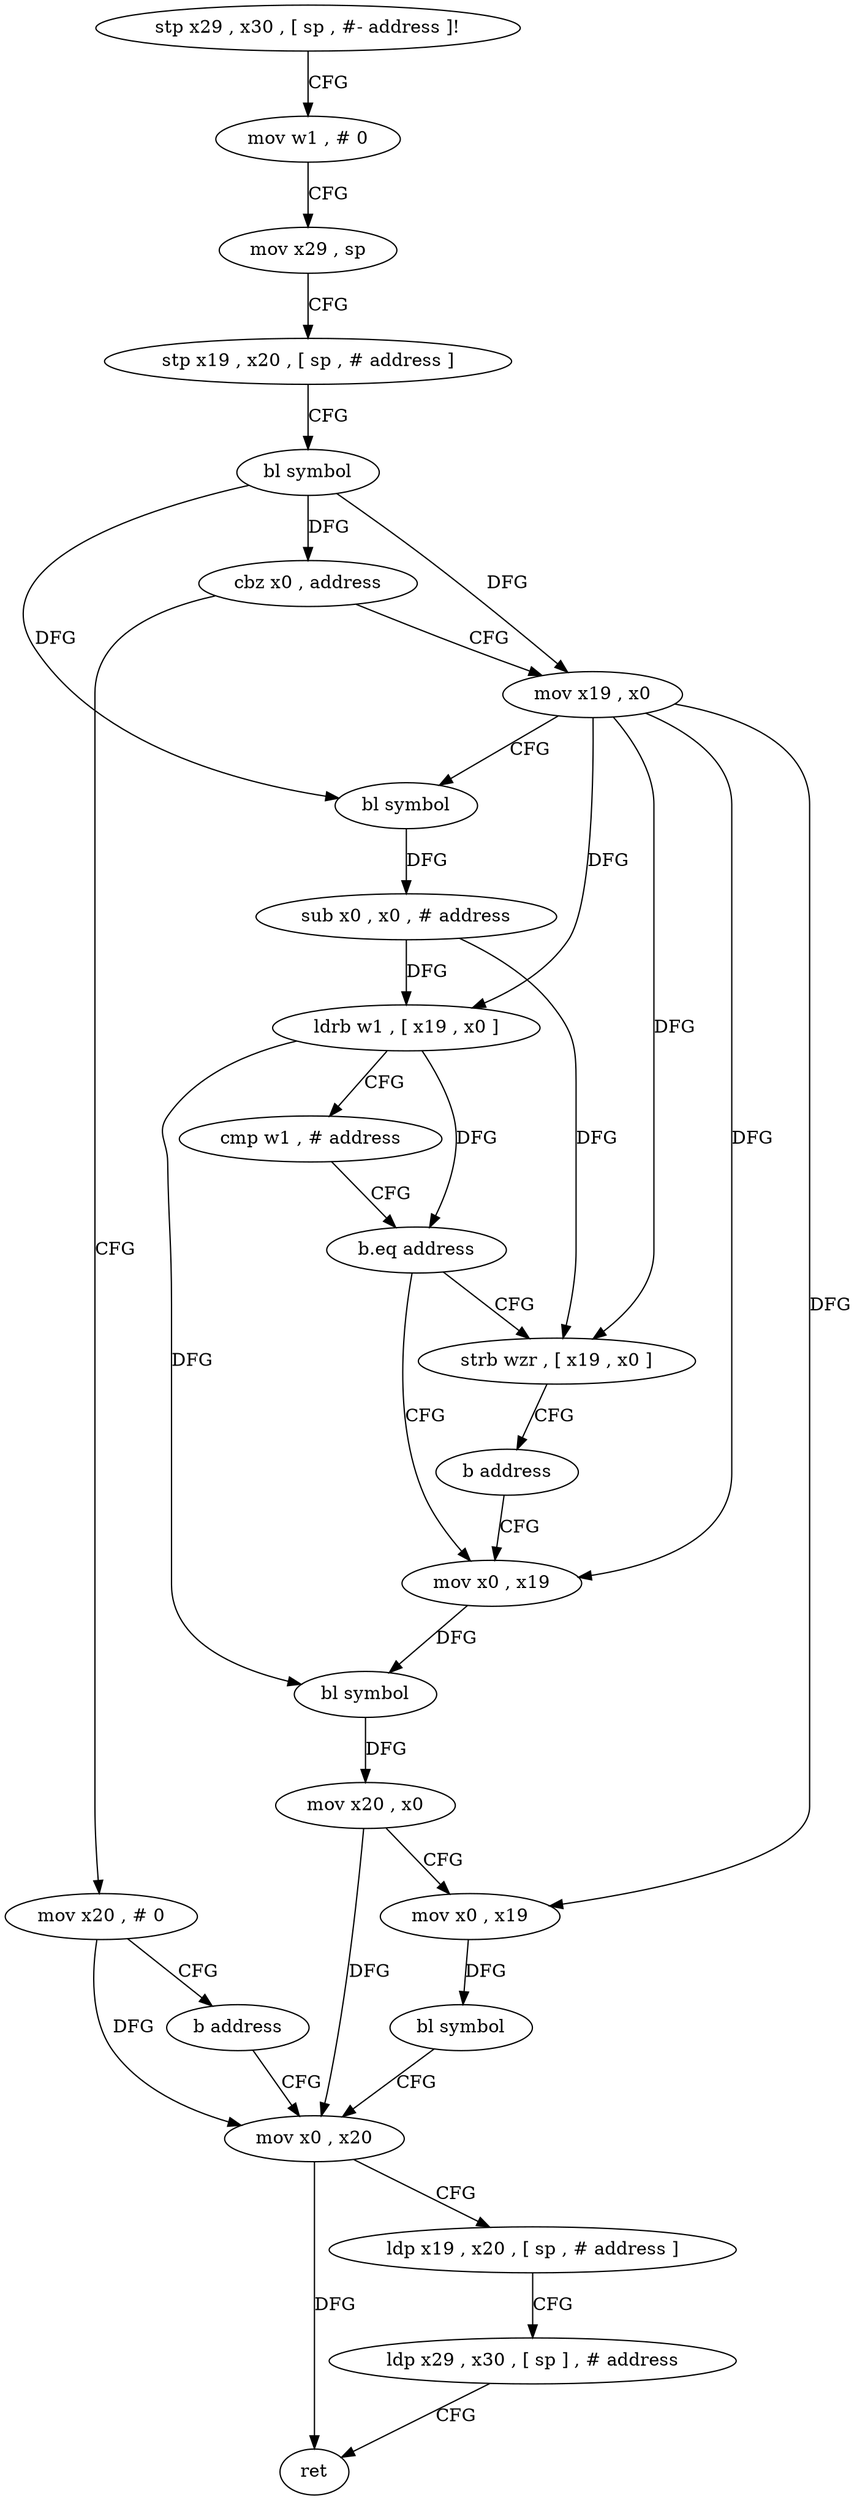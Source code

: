 digraph "func" {
"84440" [label = "stp x29 , x30 , [ sp , #- address ]!" ]
"84444" [label = "mov w1 , # 0" ]
"84448" [label = "mov x29 , sp" ]
"84452" [label = "stp x19 , x20 , [ sp , # address ]" ]
"84456" [label = "bl symbol" ]
"84460" [label = "cbz x0 , address" ]
"84536" [label = "mov x20 , # 0" ]
"84464" [label = "mov x19 , x0" ]
"84540" [label = "b address" ]
"84508" [label = "mov x0 , x20" ]
"84468" [label = "bl symbol" ]
"84472" [label = "sub x0 , x0 , # address" ]
"84476" [label = "ldrb w1 , [ x19 , x0 ]" ]
"84480" [label = "cmp w1 , # address" ]
"84484" [label = "b.eq address" ]
"84528" [label = "strb wzr , [ x19 , x0 ]" ]
"84488" [label = "mov x0 , x19" ]
"84512" [label = "ldp x19 , x20 , [ sp , # address ]" ]
"84516" [label = "ldp x29 , x30 , [ sp ] , # address" ]
"84520" [label = "ret" ]
"84532" [label = "b address" ]
"84492" [label = "bl symbol" ]
"84496" [label = "mov x20 , x0" ]
"84500" [label = "mov x0 , x19" ]
"84504" [label = "bl symbol" ]
"84440" -> "84444" [ label = "CFG" ]
"84444" -> "84448" [ label = "CFG" ]
"84448" -> "84452" [ label = "CFG" ]
"84452" -> "84456" [ label = "CFG" ]
"84456" -> "84460" [ label = "DFG" ]
"84456" -> "84464" [ label = "DFG" ]
"84456" -> "84468" [ label = "DFG" ]
"84460" -> "84536" [ label = "CFG" ]
"84460" -> "84464" [ label = "CFG" ]
"84536" -> "84540" [ label = "CFG" ]
"84536" -> "84508" [ label = "DFG" ]
"84464" -> "84468" [ label = "CFG" ]
"84464" -> "84476" [ label = "DFG" ]
"84464" -> "84528" [ label = "DFG" ]
"84464" -> "84488" [ label = "DFG" ]
"84464" -> "84500" [ label = "DFG" ]
"84540" -> "84508" [ label = "CFG" ]
"84508" -> "84512" [ label = "CFG" ]
"84508" -> "84520" [ label = "DFG" ]
"84468" -> "84472" [ label = "DFG" ]
"84472" -> "84476" [ label = "DFG" ]
"84472" -> "84528" [ label = "DFG" ]
"84476" -> "84480" [ label = "CFG" ]
"84476" -> "84484" [ label = "DFG" ]
"84476" -> "84492" [ label = "DFG" ]
"84480" -> "84484" [ label = "CFG" ]
"84484" -> "84528" [ label = "CFG" ]
"84484" -> "84488" [ label = "CFG" ]
"84528" -> "84532" [ label = "CFG" ]
"84488" -> "84492" [ label = "DFG" ]
"84512" -> "84516" [ label = "CFG" ]
"84516" -> "84520" [ label = "CFG" ]
"84532" -> "84488" [ label = "CFG" ]
"84492" -> "84496" [ label = "DFG" ]
"84496" -> "84500" [ label = "CFG" ]
"84496" -> "84508" [ label = "DFG" ]
"84500" -> "84504" [ label = "DFG" ]
"84504" -> "84508" [ label = "CFG" ]
}
